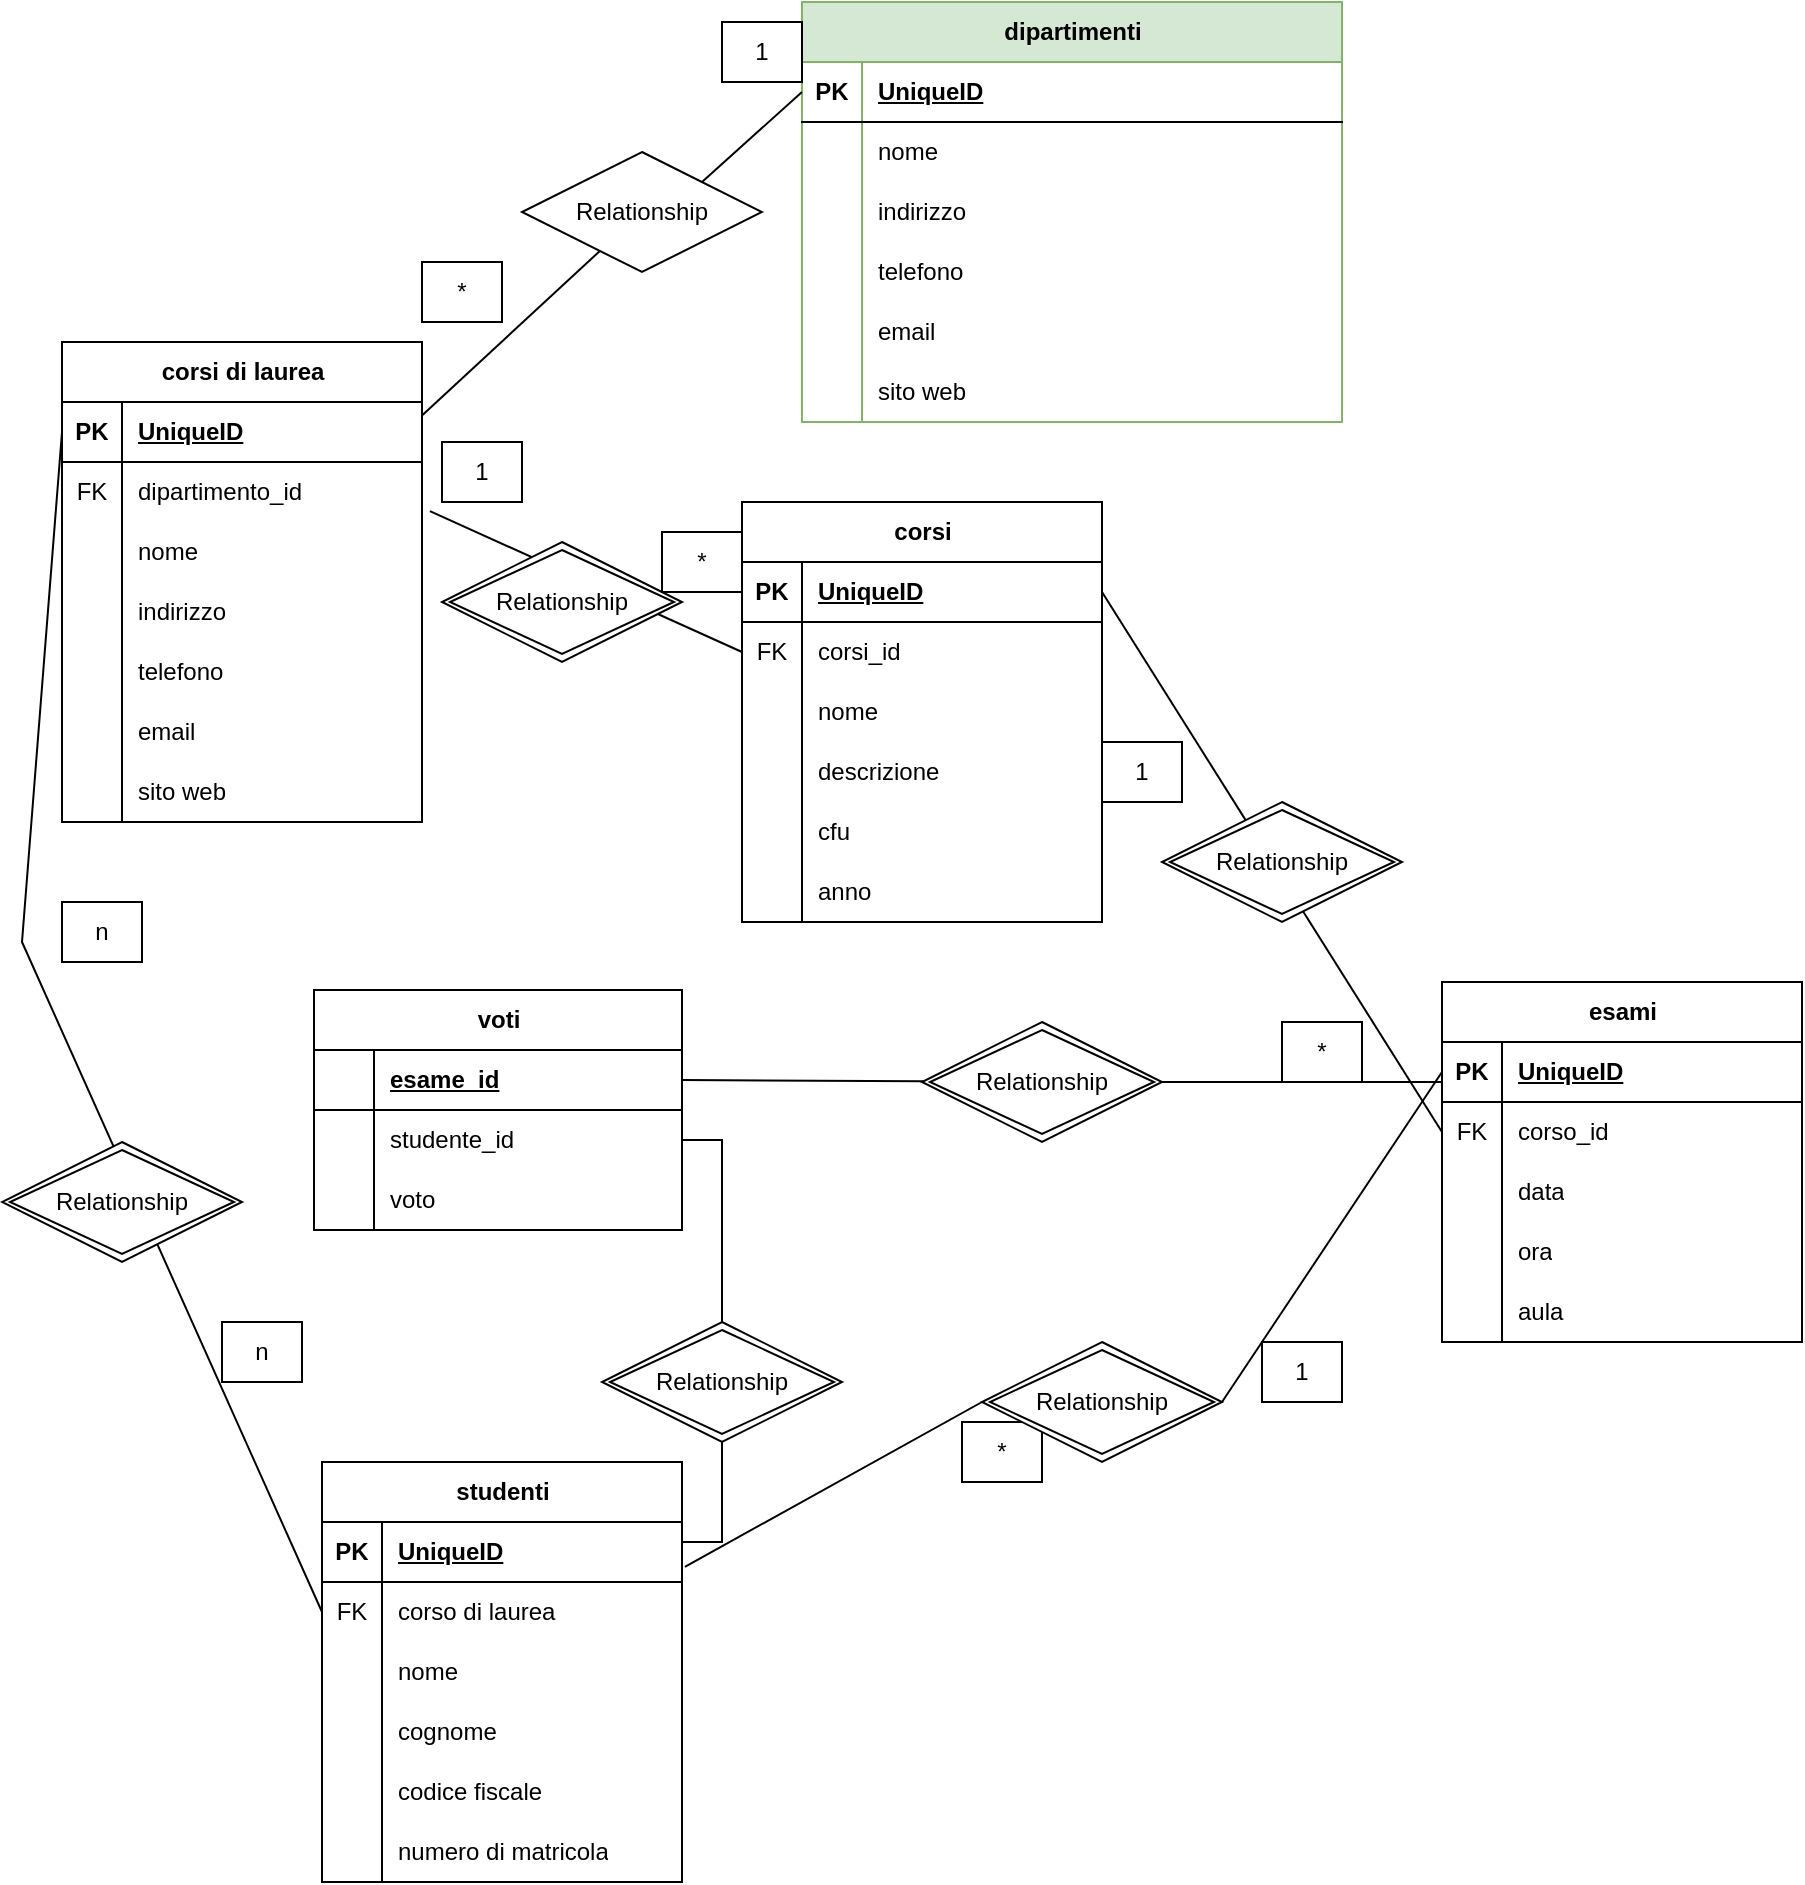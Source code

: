 <mxfile version="21.6.2" type="device">
  <diagram name="Pagina-1" id="EWpyO21KR9hiQlVzH8K8">
    <mxGraphModel dx="2074" dy="657" grid="1" gridSize="10" guides="1" tooltips="1" connect="1" arrows="1" fold="1" page="1" pageScale="1" pageWidth="827" pageHeight="1169" math="0" shadow="0">
      <root>
        <mxCell id="0" />
        <mxCell id="1" parent="0" />
        <mxCell id="LdQoDYuO2KeevGBjoh_C-7" value="dipartimenti" style="shape=table;startSize=30;container=1;collapsible=1;childLayout=tableLayout;fixedRows=1;rowLines=0;fontStyle=1;align=center;resizeLast=1;html=1;fillColor=#d5e8d4;strokeColor=#82b366;" vertex="1" parent="1">
          <mxGeometry x="270" y="30" width="270" height="210" as="geometry" />
        </mxCell>
        <mxCell id="LdQoDYuO2KeevGBjoh_C-8" value="" style="shape=tableRow;horizontal=0;startSize=0;swimlaneHead=0;swimlaneBody=0;fillColor=none;collapsible=0;dropTarget=0;points=[[0,0.5],[1,0.5]];portConstraint=eastwest;top=0;left=0;right=0;bottom=1;" vertex="1" parent="LdQoDYuO2KeevGBjoh_C-7">
          <mxGeometry y="30" width="270" height="30" as="geometry" />
        </mxCell>
        <mxCell id="LdQoDYuO2KeevGBjoh_C-9" value="PK" style="shape=partialRectangle;connectable=0;fillColor=none;top=0;left=0;bottom=0;right=0;fontStyle=1;overflow=hidden;whiteSpace=wrap;html=1;" vertex="1" parent="LdQoDYuO2KeevGBjoh_C-8">
          <mxGeometry width="30" height="30" as="geometry">
            <mxRectangle width="30" height="30" as="alternateBounds" />
          </mxGeometry>
        </mxCell>
        <mxCell id="LdQoDYuO2KeevGBjoh_C-10" value="UniqueID" style="shape=partialRectangle;connectable=0;fillColor=none;top=0;left=0;bottom=0;right=0;align=left;spacingLeft=6;fontStyle=5;overflow=hidden;whiteSpace=wrap;html=1;" vertex="1" parent="LdQoDYuO2KeevGBjoh_C-8">
          <mxGeometry x="30" width="240" height="30" as="geometry">
            <mxRectangle width="240" height="30" as="alternateBounds" />
          </mxGeometry>
        </mxCell>
        <mxCell id="LdQoDYuO2KeevGBjoh_C-11" value="" style="shape=tableRow;horizontal=0;startSize=0;swimlaneHead=0;swimlaneBody=0;fillColor=none;collapsible=0;dropTarget=0;points=[[0,0.5],[1,0.5]];portConstraint=eastwest;top=0;left=0;right=0;bottom=0;" vertex="1" parent="LdQoDYuO2KeevGBjoh_C-7">
          <mxGeometry y="60" width="270" height="30" as="geometry" />
        </mxCell>
        <mxCell id="LdQoDYuO2KeevGBjoh_C-12" value="" style="shape=partialRectangle;connectable=0;fillColor=none;top=0;left=0;bottom=0;right=0;editable=1;overflow=hidden;whiteSpace=wrap;html=1;" vertex="1" parent="LdQoDYuO2KeevGBjoh_C-11">
          <mxGeometry width="30" height="30" as="geometry">
            <mxRectangle width="30" height="30" as="alternateBounds" />
          </mxGeometry>
        </mxCell>
        <mxCell id="LdQoDYuO2KeevGBjoh_C-13" value="nome" style="shape=partialRectangle;connectable=0;fillColor=none;top=0;left=0;bottom=0;right=0;align=left;spacingLeft=6;overflow=hidden;whiteSpace=wrap;html=1;" vertex="1" parent="LdQoDYuO2KeevGBjoh_C-11">
          <mxGeometry x="30" width="240" height="30" as="geometry">
            <mxRectangle width="240" height="30" as="alternateBounds" />
          </mxGeometry>
        </mxCell>
        <mxCell id="LdQoDYuO2KeevGBjoh_C-14" value="" style="shape=tableRow;horizontal=0;startSize=0;swimlaneHead=0;swimlaneBody=0;fillColor=none;collapsible=0;dropTarget=0;points=[[0,0.5],[1,0.5]];portConstraint=eastwest;top=0;left=0;right=0;bottom=0;" vertex="1" parent="LdQoDYuO2KeevGBjoh_C-7">
          <mxGeometry y="90" width="270" height="30" as="geometry" />
        </mxCell>
        <mxCell id="LdQoDYuO2KeevGBjoh_C-15" value="" style="shape=partialRectangle;connectable=0;fillColor=none;top=0;left=0;bottom=0;right=0;editable=1;overflow=hidden;whiteSpace=wrap;html=1;" vertex="1" parent="LdQoDYuO2KeevGBjoh_C-14">
          <mxGeometry width="30" height="30" as="geometry">
            <mxRectangle width="30" height="30" as="alternateBounds" />
          </mxGeometry>
        </mxCell>
        <mxCell id="LdQoDYuO2KeevGBjoh_C-16" value="indirizzo" style="shape=partialRectangle;connectable=0;fillColor=none;top=0;left=0;bottom=0;right=0;align=left;spacingLeft=6;overflow=hidden;whiteSpace=wrap;html=1;" vertex="1" parent="LdQoDYuO2KeevGBjoh_C-14">
          <mxGeometry x="30" width="240" height="30" as="geometry">
            <mxRectangle width="240" height="30" as="alternateBounds" />
          </mxGeometry>
        </mxCell>
        <mxCell id="LdQoDYuO2KeevGBjoh_C-17" value="" style="shape=tableRow;horizontal=0;startSize=0;swimlaneHead=0;swimlaneBody=0;fillColor=none;collapsible=0;dropTarget=0;points=[[0,0.5],[1,0.5]];portConstraint=eastwest;top=0;left=0;right=0;bottom=0;" vertex="1" parent="LdQoDYuO2KeevGBjoh_C-7">
          <mxGeometry y="120" width="270" height="30" as="geometry" />
        </mxCell>
        <mxCell id="LdQoDYuO2KeevGBjoh_C-18" value="" style="shape=partialRectangle;connectable=0;fillColor=none;top=0;left=0;bottom=0;right=0;editable=1;overflow=hidden;whiteSpace=wrap;html=1;" vertex="1" parent="LdQoDYuO2KeevGBjoh_C-17">
          <mxGeometry width="30" height="30" as="geometry">
            <mxRectangle width="30" height="30" as="alternateBounds" />
          </mxGeometry>
        </mxCell>
        <mxCell id="LdQoDYuO2KeevGBjoh_C-19" value="telefono" style="shape=partialRectangle;connectable=0;fillColor=none;top=0;left=0;bottom=0;right=0;align=left;spacingLeft=6;overflow=hidden;whiteSpace=wrap;html=1;" vertex="1" parent="LdQoDYuO2KeevGBjoh_C-17">
          <mxGeometry x="30" width="240" height="30" as="geometry">
            <mxRectangle width="240" height="30" as="alternateBounds" />
          </mxGeometry>
        </mxCell>
        <mxCell id="LdQoDYuO2KeevGBjoh_C-20" value="" style="shape=tableRow;horizontal=0;startSize=0;swimlaneHead=0;swimlaneBody=0;fillColor=none;collapsible=0;dropTarget=0;points=[[0,0.5],[1,0.5]];portConstraint=eastwest;top=0;left=0;right=0;bottom=0;" vertex="1" parent="LdQoDYuO2KeevGBjoh_C-7">
          <mxGeometry y="150" width="270" height="30" as="geometry" />
        </mxCell>
        <mxCell id="LdQoDYuO2KeevGBjoh_C-21" value="" style="shape=partialRectangle;connectable=0;fillColor=none;top=0;left=0;bottom=0;right=0;editable=1;overflow=hidden;whiteSpace=wrap;html=1;" vertex="1" parent="LdQoDYuO2KeevGBjoh_C-20">
          <mxGeometry width="30" height="30" as="geometry">
            <mxRectangle width="30" height="30" as="alternateBounds" />
          </mxGeometry>
        </mxCell>
        <mxCell id="LdQoDYuO2KeevGBjoh_C-22" value="email" style="shape=partialRectangle;connectable=0;fillColor=none;top=0;left=0;bottom=0;right=0;align=left;spacingLeft=6;overflow=hidden;whiteSpace=wrap;html=1;" vertex="1" parent="LdQoDYuO2KeevGBjoh_C-20">
          <mxGeometry x="30" width="240" height="30" as="geometry">
            <mxRectangle width="240" height="30" as="alternateBounds" />
          </mxGeometry>
        </mxCell>
        <mxCell id="LdQoDYuO2KeevGBjoh_C-23" value="" style="shape=tableRow;horizontal=0;startSize=0;swimlaneHead=0;swimlaneBody=0;fillColor=none;collapsible=0;dropTarget=0;points=[[0,0.5],[1,0.5]];portConstraint=eastwest;top=0;left=0;right=0;bottom=0;" vertex="1" parent="LdQoDYuO2KeevGBjoh_C-7">
          <mxGeometry y="180" width="270" height="30" as="geometry" />
        </mxCell>
        <mxCell id="LdQoDYuO2KeevGBjoh_C-24" value="" style="shape=partialRectangle;connectable=0;fillColor=none;top=0;left=0;bottom=0;right=0;editable=1;overflow=hidden;whiteSpace=wrap;html=1;" vertex="1" parent="LdQoDYuO2KeevGBjoh_C-23">
          <mxGeometry width="30" height="30" as="geometry">
            <mxRectangle width="30" height="30" as="alternateBounds" />
          </mxGeometry>
        </mxCell>
        <mxCell id="LdQoDYuO2KeevGBjoh_C-25" value="sito web" style="shape=partialRectangle;connectable=0;fillColor=none;top=0;left=0;bottom=0;right=0;align=left;spacingLeft=6;overflow=hidden;whiteSpace=wrap;html=1;" vertex="1" parent="LdQoDYuO2KeevGBjoh_C-23">
          <mxGeometry x="30" width="240" height="30" as="geometry">
            <mxRectangle width="240" height="30" as="alternateBounds" />
          </mxGeometry>
        </mxCell>
        <mxCell id="LdQoDYuO2KeevGBjoh_C-26" value="" style="endArrow=none;html=1;rounded=0;" edge="1" parent="1" source="LdQoDYuO2KeevGBjoh_C-40" target="LdQoDYuO2KeevGBjoh_C-27">
          <mxGeometry width="50" height="50" relative="1" as="geometry">
            <mxPoint x="420" y="380" as="sourcePoint" />
            <mxPoint x="420" y="240" as="targetPoint" />
            <Array as="points" />
          </mxGeometry>
        </mxCell>
        <mxCell id="LdQoDYuO2KeevGBjoh_C-27" value="corsi di laurea" style="shape=table;startSize=30;container=1;collapsible=1;childLayout=tableLayout;fixedRows=1;rowLines=0;fontStyle=1;align=center;resizeLast=1;html=1;" vertex="1" parent="1">
          <mxGeometry x="-100" y="200" width="180" height="240" as="geometry" />
        </mxCell>
        <mxCell id="LdQoDYuO2KeevGBjoh_C-28" value="" style="shape=tableRow;horizontal=0;startSize=0;swimlaneHead=0;swimlaneBody=0;fillColor=none;collapsible=0;dropTarget=0;points=[[0,0.5],[1,0.5]];portConstraint=eastwest;top=0;left=0;right=0;bottom=1;" vertex="1" parent="LdQoDYuO2KeevGBjoh_C-27">
          <mxGeometry y="30" width="180" height="30" as="geometry" />
        </mxCell>
        <mxCell id="LdQoDYuO2KeevGBjoh_C-29" value="PK" style="shape=partialRectangle;connectable=0;fillColor=none;top=0;left=0;bottom=0;right=0;fontStyle=1;overflow=hidden;whiteSpace=wrap;html=1;" vertex="1" parent="LdQoDYuO2KeevGBjoh_C-28">
          <mxGeometry width="30" height="30" as="geometry">
            <mxRectangle width="30" height="30" as="alternateBounds" />
          </mxGeometry>
        </mxCell>
        <mxCell id="LdQoDYuO2KeevGBjoh_C-30" value="UniqueID" style="shape=partialRectangle;connectable=0;fillColor=none;top=0;left=0;bottom=0;right=0;align=left;spacingLeft=6;fontStyle=5;overflow=hidden;whiteSpace=wrap;html=1;" vertex="1" parent="LdQoDYuO2KeevGBjoh_C-28">
          <mxGeometry x="30" width="150" height="30" as="geometry">
            <mxRectangle width="150" height="30" as="alternateBounds" />
          </mxGeometry>
        </mxCell>
        <mxCell id="LdQoDYuO2KeevGBjoh_C-31" value="" style="shape=tableRow;horizontal=0;startSize=0;swimlaneHead=0;swimlaneBody=0;fillColor=none;collapsible=0;dropTarget=0;points=[[0,0.5],[1,0.5]];portConstraint=eastwest;top=0;left=0;right=0;bottom=0;" vertex="1" parent="LdQoDYuO2KeevGBjoh_C-27">
          <mxGeometry y="60" width="180" height="30" as="geometry" />
        </mxCell>
        <mxCell id="LdQoDYuO2KeevGBjoh_C-32" value="FK" style="shape=partialRectangle;connectable=0;fillColor=none;top=0;left=0;bottom=0;right=0;editable=1;overflow=hidden;whiteSpace=wrap;html=1;" vertex="1" parent="LdQoDYuO2KeevGBjoh_C-31">
          <mxGeometry width="30" height="30" as="geometry">
            <mxRectangle width="30" height="30" as="alternateBounds" />
          </mxGeometry>
        </mxCell>
        <mxCell id="LdQoDYuO2KeevGBjoh_C-33" value="dipartimento_id" style="shape=partialRectangle;connectable=0;fillColor=none;top=0;left=0;bottom=0;right=0;align=left;spacingLeft=6;overflow=hidden;whiteSpace=wrap;html=1;" vertex="1" parent="LdQoDYuO2KeevGBjoh_C-31">
          <mxGeometry x="30" width="150" height="30" as="geometry">
            <mxRectangle width="150" height="30" as="alternateBounds" />
          </mxGeometry>
        </mxCell>
        <mxCell id="LdQoDYuO2KeevGBjoh_C-34" value="" style="shape=tableRow;horizontal=0;startSize=0;swimlaneHead=0;swimlaneBody=0;fillColor=none;collapsible=0;dropTarget=0;points=[[0,0.5],[1,0.5]];portConstraint=eastwest;top=0;left=0;right=0;bottom=0;" vertex="1" parent="LdQoDYuO2KeevGBjoh_C-27">
          <mxGeometry y="90" width="180" height="30" as="geometry" />
        </mxCell>
        <mxCell id="LdQoDYuO2KeevGBjoh_C-35" value="" style="shape=partialRectangle;connectable=0;fillColor=none;top=0;left=0;bottom=0;right=0;editable=1;overflow=hidden;whiteSpace=wrap;html=1;" vertex="1" parent="LdQoDYuO2KeevGBjoh_C-34">
          <mxGeometry width="30" height="30" as="geometry">
            <mxRectangle width="30" height="30" as="alternateBounds" />
          </mxGeometry>
        </mxCell>
        <mxCell id="LdQoDYuO2KeevGBjoh_C-36" value="nome" style="shape=partialRectangle;connectable=0;fillColor=none;top=0;left=0;bottom=0;right=0;align=left;spacingLeft=6;overflow=hidden;whiteSpace=wrap;html=1;" vertex="1" parent="LdQoDYuO2KeevGBjoh_C-34">
          <mxGeometry x="30" width="150" height="30" as="geometry">
            <mxRectangle width="150" height="30" as="alternateBounds" />
          </mxGeometry>
        </mxCell>
        <mxCell id="LdQoDYuO2KeevGBjoh_C-37" value="" style="shape=tableRow;horizontal=0;startSize=0;swimlaneHead=0;swimlaneBody=0;fillColor=none;collapsible=0;dropTarget=0;points=[[0,0.5],[1,0.5]];portConstraint=eastwest;top=0;left=0;right=0;bottom=0;" vertex="1" parent="LdQoDYuO2KeevGBjoh_C-27">
          <mxGeometry y="120" width="180" height="30" as="geometry" />
        </mxCell>
        <mxCell id="LdQoDYuO2KeevGBjoh_C-38" value="" style="shape=partialRectangle;connectable=0;fillColor=none;top=0;left=0;bottom=0;right=0;editable=1;overflow=hidden;whiteSpace=wrap;html=1;" vertex="1" parent="LdQoDYuO2KeevGBjoh_C-37">
          <mxGeometry width="30" height="30" as="geometry">
            <mxRectangle width="30" height="30" as="alternateBounds" />
          </mxGeometry>
        </mxCell>
        <mxCell id="LdQoDYuO2KeevGBjoh_C-39" value="indirizzo" style="shape=partialRectangle;connectable=0;fillColor=none;top=0;left=0;bottom=0;right=0;align=left;spacingLeft=6;overflow=hidden;whiteSpace=wrap;html=1;" vertex="1" parent="LdQoDYuO2KeevGBjoh_C-37">
          <mxGeometry x="30" width="150" height="30" as="geometry">
            <mxRectangle width="150" height="30" as="alternateBounds" />
          </mxGeometry>
        </mxCell>
        <mxCell id="LdQoDYuO2KeevGBjoh_C-72" value="" style="shape=tableRow;horizontal=0;startSize=0;swimlaneHead=0;swimlaneBody=0;fillColor=none;collapsible=0;dropTarget=0;points=[[0,0.5],[1,0.5]];portConstraint=eastwest;top=0;left=0;right=0;bottom=0;" vertex="1" parent="LdQoDYuO2KeevGBjoh_C-27">
          <mxGeometry y="150" width="180" height="30" as="geometry" />
        </mxCell>
        <mxCell id="LdQoDYuO2KeevGBjoh_C-73" value="" style="shape=partialRectangle;connectable=0;fillColor=none;top=0;left=0;bottom=0;right=0;editable=1;overflow=hidden;whiteSpace=wrap;html=1;" vertex="1" parent="LdQoDYuO2KeevGBjoh_C-72">
          <mxGeometry width="30" height="30" as="geometry">
            <mxRectangle width="30" height="30" as="alternateBounds" />
          </mxGeometry>
        </mxCell>
        <mxCell id="LdQoDYuO2KeevGBjoh_C-74" value="telefono" style="shape=partialRectangle;connectable=0;fillColor=none;top=0;left=0;bottom=0;right=0;align=left;spacingLeft=6;overflow=hidden;whiteSpace=wrap;html=1;" vertex="1" parent="LdQoDYuO2KeevGBjoh_C-72">
          <mxGeometry x="30" width="150" height="30" as="geometry">
            <mxRectangle width="150" height="30" as="alternateBounds" />
          </mxGeometry>
        </mxCell>
        <mxCell id="LdQoDYuO2KeevGBjoh_C-42" value="" style="shape=tableRow;horizontal=0;startSize=0;swimlaneHead=0;swimlaneBody=0;fillColor=none;collapsible=0;dropTarget=0;points=[[0,0.5],[1,0.5]];portConstraint=eastwest;top=0;left=0;right=0;bottom=0;" vertex="1" parent="LdQoDYuO2KeevGBjoh_C-27">
          <mxGeometry y="180" width="180" height="30" as="geometry" />
        </mxCell>
        <mxCell id="LdQoDYuO2KeevGBjoh_C-43" value="" style="shape=partialRectangle;connectable=0;fillColor=none;top=0;left=0;bottom=0;right=0;editable=1;overflow=hidden;whiteSpace=wrap;html=1;" vertex="1" parent="LdQoDYuO2KeevGBjoh_C-42">
          <mxGeometry width="30" height="30" as="geometry">
            <mxRectangle width="30" height="30" as="alternateBounds" />
          </mxGeometry>
        </mxCell>
        <mxCell id="LdQoDYuO2KeevGBjoh_C-44" value="email" style="shape=partialRectangle;connectable=0;fillColor=none;top=0;left=0;bottom=0;right=0;align=left;spacingLeft=6;overflow=hidden;whiteSpace=wrap;html=1;" vertex="1" parent="LdQoDYuO2KeevGBjoh_C-42">
          <mxGeometry x="30" width="150" height="30" as="geometry">
            <mxRectangle width="150" height="30" as="alternateBounds" />
          </mxGeometry>
        </mxCell>
        <mxCell id="LdQoDYuO2KeevGBjoh_C-45" value="" style="shape=tableRow;horizontal=0;startSize=0;swimlaneHead=0;swimlaneBody=0;fillColor=none;collapsible=0;dropTarget=0;points=[[0,0.5],[1,0.5]];portConstraint=eastwest;top=0;left=0;right=0;bottom=0;" vertex="1" parent="LdQoDYuO2KeevGBjoh_C-27">
          <mxGeometry y="210" width="180" height="30" as="geometry" />
        </mxCell>
        <mxCell id="LdQoDYuO2KeevGBjoh_C-46" value="" style="shape=partialRectangle;connectable=0;fillColor=none;top=0;left=0;bottom=0;right=0;editable=1;overflow=hidden;whiteSpace=wrap;html=1;" vertex="1" parent="LdQoDYuO2KeevGBjoh_C-45">
          <mxGeometry width="30" height="30" as="geometry">
            <mxRectangle width="30" height="30" as="alternateBounds" />
          </mxGeometry>
        </mxCell>
        <mxCell id="LdQoDYuO2KeevGBjoh_C-47" value="sito web" style="shape=partialRectangle;connectable=0;fillColor=none;top=0;left=0;bottom=0;right=0;align=left;spacingLeft=6;overflow=hidden;whiteSpace=wrap;html=1;" vertex="1" parent="LdQoDYuO2KeevGBjoh_C-45">
          <mxGeometry x="30" width="150" height="30" as="geometry">
            <mxRectangle width="150" height="30" as="alternateBounds" />
          </mxGeometry>
        </mxCell>
        <mxCell id="LdQoDYuO2KeevGBjoh_C-40" value="Relationship" style="shape=rhombus;perimeter=rhombusPerimeter;whiteSpace=wrap;html=1;align=center;" vertex="1" parent="1">
          <mxGeometry x="130" y="105" width="120" height="60" as="geometry" />
        </mxCell>
        <mxCell id="LdQoDYuO2KeevGBjoh_C-48" value="corsi" style="shape=table;startSize=30;container=1;collapsible=1;childLayout=tableLayout;fixedRows=1;rowLines=0;fontStyle=1;align=center;resizeLast=1;html=1;" vertex="1" parent="1">
          <mxGeometry x="240" y="280" width="180" height="210" as="geometry" />
        </mxCell>
        <mxCell id="LdQoDYuO2KeevGBjoh_C-49" value="" style="shape=tableRow;horizontal=0;startSize=0;swimlaneHead=0;swimlaneBody=0;fillColor=none;collapsible=0;dropTarget=0;points=[[0,0.5],[1,0.5]];portConstraint=eastwest;top=0;left=0;right=0;bottom=1;" vertex="1" parent="LdQoDYuO2KeevGBjoh_C-48">
          <mxGeometry y="30" width="180" height="30" as="geometry" />
        </mxCell>
        <mxCell id="LdQoDYuO2KeevGBjoh_C-50" value="PK" style="shape=partialRectangle;connectable=0;fillColor=none;top=0;left=0;bottom=0;right=0;fontStyle=1;overflow=hidden;whiteSpace=wrap;html=1;" vertex="1" parent="LdQoDYuO2KeevGBjoh_C-49">
          <mxGeometry width="30" height="30" as="geometry">
            <mxRectangle width="30" height="30" as="alternateBounds" />
          </mxGeometry>
        </mxCell>
        <mxCell id="LdQoDYuO2KeevGBjoh_C-51" value="UniqueID" style="shape=partialRectangle;connectable=0;fillColor=none;top=0;left=0;bottom=0;right=0;align=left;spacingLeft=6;fontStyle=5;overflow=hidden;whiteSpace=wrap;html=1;" vertex="1" parent="LdQoDYuO2KeevGBjoh_C-49">
          <mxGeometry x="30" width="150" height="30" as="geometry">
            <mxRectangle width="150" height="30" as="alternateBounds" />
          </mxGeometry>
        </mxCell>
        <mxCell id="LdQoDYuO2KeevGBjoh_C-52" value="" style="shape=tableRow;horizontal=0;startSize=0;swimlaneHead=0;swimlaneBody=0;fillColor=none;collapsible=0;dropTarget=0;points=[[0,0.5],[1,0.5]];portConstraint=eastwest;top=0;left=0;right=0;bottom=0;" vertex="1" parent="LdQoDYuO2KeevGBjoh_C-48">
          <mxGeometry y="60" width="180" height="30" as="geometry" />
        </mxCell>
        <mxCell id="LdQoDYuO2KeevGBjoh_C-53" value="FK" style="shape=partialRectangle;connectable=0;fillColor=none;top=0;left=0;bottom=0;right=0;editable=1;overflow=hidden;whiteSpace=wrap;html=1;" vertex="1" parent="LdQoDYuO2KeevGBjoh_C-52">
          <mxGeometry width="30" height="30" as="geometry">
            <mxRectangle width="30" height="30" as="alternateBounds" />
          </mxGeometry>
        </mxCell>
        <mxCell id="LdQoDYuO2KeevGBjoh_C-54" value="corsi_id" style="shape=partialRectangle;connectable=0;fillColor=none;top=0;left=0;bottom=0;right=0;align=left;spacingLeft=6;overflow=hidden;whiteSpace=wrap;html=1;" vertex="1" parent="LdQoDYuO2KeevGBjoh_C-52">
          <mxGeometry x="30" width="150" height="30" as="geometry">
            <mxRectangle width="150" height="30" as="alternateBounds" />
          </mxGeometry>
        </mxCell>
        <mxCell id="LdQoDYuO2KeevGBjoh_C-55" value="" style="shape=tableRow;horizontal=0;startSize=0;swimlaneHead=0;swimlaneBody=0;fillColor=none;collapsible=0;dropTarget=0;points=[[0,0.5],[1,0.5]];portConstraint=eastwest;top=0;left=0;right=0;bottom=0;" vertex="1" parent="LdQoDYuO2KeevGBjoh_C-48">
          <mxGeometry y="90" width="180" height="30" as="geometry" />
        </mxCell>
        <mxCell id="LdQoDYuO2KeevGBjoh_C-56" value="" style="shape=partialRectangle;connectable=0;fillColor=none;top=0;left=0;bottom=0;right=0;editable=1;overflow=hidden;whiteSpace=wrap;html=1;" vertex="1" parent="LdQoDYuO2KeevGBjoh_C-55">
          <mxGeometry width="30" height="30" as="geometry">
            <mxRectangle width="30" height="30" as="alternateBounds" />
          </mxGeometry>
        </mxCell>
        <mxCell id="LdQoDYuO2KeevGBjoh_C-57" value="nome" style="shape=partialRectangle;connectable=0;fillColor=none;top=0;left=0;bottom=0;right=0;align=left;spacingLeft=6;overflow=hidden;whiteSpace=wrap;html=1;" vertex="1" parent="LdQoDYuO2KeevGBjoh_C-55">
          <mxGeometry x="30" width="150" height="30" as="geometry">
            <mxRectangle width="150" height="30" as="alternateBounds" />
          </mxGeometry>
        </mxCell>
        <mxCell id="LdQoDYuO2KeevGBjoh_C-58" value="" style="shape=tableRow;horizontal=0;startSize=0;swimlaneHead=0;swimlaneBody=0;fillColor=none;collapsible=0;dropTarget=0;points=[[0,0.5],[1,0.5]];portConstraint=eastwest;top=0;left=0;right=0;bottom=0;" vertex="1" parent="LdQoDYuO2KeevGBjoh_C-48">
          <mxGeometry y="120" width="180" height="30" as="geometry" />
        </mxCell>
        <mxCell id="LdQoDYuO2KeevGBjoh_C-59" value="" style="shape=partialRectangle;connectable=0;fillColor=none;top=0;left=0;bottom=0;right=0;editable=1;overflow=hidden;whiteSpace=wrap;html=1;" vertex="1" parent="LdQoDYuO2KeevGBjoh_C-58">
          <mxGeometry width="30" height="30" as="geometry">
            <mxRectangle width="30" height="30" as="alternateBounds" />
          </mxGeometry>
        </mxCell>
        <mxCell id="LdQoDYuO2KeevGBjoh_C-60" value="descrizione" style="shape=partialRectangle;connectable=0;fillColor=none;top=0;left=0;bottom=0;right=0;align=left;spacingLeft=6;overflow=hidden;whiteSpace=wrap;html=1;" vertex="1" parent="LdQoDYuO2KeevGBjoh_C-58">
          <mxGeometry x="30" width="150" height="30" as="geometry">
            <mxRectangle width="150" height="30" as="alternateBounds" />
          </mxGeometry>
        </mxCell>
        <mxCell id="LdQoDYuO2KeevGBjoh_C-76" value="" style="shape=tableRow;horizontal=0;startSize=0;swimlaneHead=0;swimlaneBody=0;fillColor=none;collapsible=0;dropTarget=0;points=[[0,0.5],[1,0.5]];portConstraint=eastwest;top=0;left=0;right=0;bottom=0;" vertex="1" parent="LdQoDYuO2KeevGBjoh_C-48">
          <mxGeometry y="150" width="180" height="30" as="geometry" />
        </mxCell>
        <mxCell id="LdQoDYuO2KeevGBjoh_C-77" value="" style="shape=partialRectangle;connectable=0;fillColor=none;top=0;left=0;bottom=0;right=0;editable=1;overflow=hidden;whiteSpace=wrap;html=1;" vertex="1" parent="LdQoDYuO2KeevGBjoh_C-76">
          <mxGeometry width="30" height="30" as="geometry">
            <mxRectangle width="30" height="30" as="alternateBounds" />
          </mxGeometry>
        </mxCell>
        <mxCell id="LdQoDYuO2KeevGBjoh_C-78" value="cfu" style="shape=partialRectangle;connectable=0;fillColor=none;top=0;left=0;bottom=0;right=0;align=left;spacingLeft=6;overflow=hidden;whiteSpace=wrap;html=1;" vertex="1" parent="LdQoDYuO2KeevGBjoh_C-76">
          <mxGeometry x="30" width="150" height="30" as="geometry">
            <mxRectangle width="150" height="30" as="alternateBounds" />
          </mxGeometry>
        </mxCell>
        <mxCell id="LdQoDYuO2KeevGBjoh_C-79" value="" style="shape=tableRow;horizontal=0;startSize=0;swimlaneHead=0;swimlaneBody=0;fillColor=none;collapsible=0;dropTarget=0;points=[[0,0.5],[1,0.5]];portConstraint=eastwest;top=0;left=0;right=0;bottom=0;" vertex="1" parent="LdQoDYuO2KeevGBjoh_C-48">
          <mxGeometry y="180" width="180" height="30" as="geometry" />
        </mxCell>
        <mxCell id="LdQoDYuO2KeevGBjoh_C-80" value="" style="shape=partialRectangle;connectable=0;fillColor=none;top=0;left=0;bottom=0;right=0;editable=1;overflow=hidden;whiteSpace=wrap;html=1;" vertex="1" parent="LdQoDYuO2KeevGBjoh_C-79">
          <mxGeometry width="30" height="30" as="geometry">
            <mxRectangle width="30" height="30" as="alternateBounds" />
          </mxGeometry>
        </mxCell>
        <mxCell id="LdQoDYuO2KeevGBjoh_C-81" value="anno" style="shape=partialRectangle;connectable=0;fillColor=none;top=0;left=0;bottom=0;right=0;align=left;spacingLeft=6;overflow=hidden;whiteSpace=wrap;html=1;" vertex="1" parent="LdQoDYuO2KeevGBjoh_C-79">
          <mxGeometry x="30" width="150" height="30" as="geometry">
            <mxRectangle width="150" height="30" as="alternateBounds" />
          </mxGeometry>
        </mxCell>
        <mxCell id="LdQoDYuO2KeevGBjoh_C-62" value="" style="endArrow=none;html=1;rounded=0;entryX=0;entryY=0.5;entryDx=0;entryDy=0;exitX=1;exitY=0;exitDx=0;exitDy=0;" edge="1" parent="1" source="LdQoDYuO2KeevGBjoh_C-40" target="LdQoDYuO2KeevGBjoh_C-8">
          <mxGeometry width="50" height="50" relative="1" as="geometry">
            <mxPoint x="180" y="160" as="sourcePoint" />
            <mxPoint x="260" y="220" as="targetPoint" />
          </mxGeometry>
        </mxCell>
        <mxCell id="LdQoDYuO2KeevGBjoh_C-63" value="" style="endArrow=none;html=1;rounded=0;exitX=1.022;exitY=0.819;exitDx=0;exitDy=0;exitPerimeter=0;entryX=0;entryY=0.5;entryDx=0;entryDy=0;" edge="1" parent="1" source="LdQoDYuO2KeevGBjoh_C-31" target="LdQoDYuO2KeevGBjoh_C-52">
          <mxGeometry width="50" height="50" relative="1" as="geometry">
            <mxPoint x="150" y="500" as="sourcePoint" />
            <mxPoint x="200" y="450" as="targetPoint" />
          </mxGeometry>
        </mxCell>
        <mxCell id="LdQoDYuO2KeevGBjoh_C-64" value="*" style="rounded=0;whiteSpace=wrap;html=1;" vertex="1" parent="1">
          <mxGeometry x="80" y="160" width="40" height="30" as="geometry" />
        </mxCell>
        <mxCell id="LdQoDYuO2KeevGBjoh_C-65" value="1" style="rounded=0;whiteSpace=wrap;html=1;" vertex="1" parent="1">
          <mxGeometry x="230" y="40" width="40" height="30" as="geometry" />
        </mxCell>
        <mxCell id="LdQoDYuO2KeevGBjoh_C-66" value="Relationship" style="shape=rhombus;double=1;perimeter=rhombusPerimeter;whiteSpace=wrap;html=1;align=center;" vertex="1" parent="1">
          <mxGeometry x="90" y="300" width="120" height="60" as="geometry" />
        </mxCell>
        <mxCell id="LdQoDYuO2KeevGBjoh_C-67" value="1" style="rounded=0;whiteSpace=wrap;html=1;" vertex="1" parent="1">
          <mxGeometry x="90" y="250" width="40" height="30" as="geometry" />
        </mxCell>
        <mxCell id="LdQoDYuO2KeevGBjoh_C-68" value="*" style="rounded=0;whiteSpace=wrap;html=1;" vertex="1" parent="1">
          <mxGeometry x="200" y="295" width="40" height="30" as="geometry" />
        </mxCell>
        <mxCell id="LdQoDYuO2KeevGBjoh_C-109" value="esami" style="shape=table;startSize=30;container=1;collapsible=1;childLayout=tableLayout;fixedRows=1;rowLines=0;fontStyle=1;align=center;resizeLast=1;html=1;" vertex="1" parent="1">
          <mxGeometry x="590" y="520" width="180" height="180" as="geometry" />
        </mxCell>
        <mxCell id="LdQoDYuO2KeevGBjoh_C-110" value="" style="shape=tableRow;horizontal=0;startSize=0;swimlaneHead=0;swimlaneBody=0;fillColor=none;collapsible=0;dropTarget=0;points=[[0,0.5],[1,0.5]];portConstraint=eastwest;top=0;left=0;right=0;bottom=1;" vertex="1" parent="LdQoDYuO2KeevGBjoh_C-109">
          <mxGeometry y="30" width="180" height="30" as="geometry" />
        </mxCell>
        <mxCell id="LdQoDYuO2KeevGBjoh_C-111" value="PK" style="shape=partialRectangle;connectable=0;fillColor=none;top=0;left=0;bottom=0;right=0;fontStyle=1;overflow=hidden;whiteSpace=wrap;html=1;" vertex="1" parent="LdQoDYuO2KeevGBjoh_C-110">
          <mxGeometry width="30" height="30" as="geometry">
            <mxRectangle width="30" height="30" as="alternateBounds" />
          </mxGeometry>
        </mxCell>
        <mxCell id="LdQoDYuO2KeevGBjoh_C-112" value="UniqueID" style="shape=partialRectangle;connectable=0;fillColor=none;top=0;left=0;bottom=0;right=0;align=left;spacingLeft=6;fontStyle=5;overflow=hidden;whiteSpace=wrap;html=1;" vertex="1" parent="LdQoDYuO2KeevGBjoh_C-110">
          <mxGeometry x="30" width="150" height="30" as="geometry">
            <mxRectangle width="150" height="30" as="alternateBounds" />
          </mxGeometry>
        </mxCell>
        <mxCell id="LdQoDYuO2KeevGBjoh_C-113" value="" style="shape=tableRow;horizontal=0;startSize=0;swimlaneHead=0;swimlaneBody=0;fillColor=none;collapsible=0;dropTarget=0;points=[[0,0.5],[1,0.5]];portConstraint=eastwest;top=0;left=0;right=0;bottom=0;" vertex="1" parent="LdQoDYuO2KeevGBjoh_C-109">
          <mxGeometry y="60" width="180" height="30" as="geometry" />
        </mxCell>
        <mxCell id="LdQoDYuO2KeevGBjoh_C-114" value="FK" style="shape=partialRectangle;connectable=0;fillColor=none;top=0;left=0;bottom=0;right=0;editable=1;overflow=hidden;whiteSpace=wrap;html=1;" vertex="1" parent="LdQoDYuO2KeevGBjoh_C-113">
          <mxGeometry width="30" height="30" as="geometry">
            <mxRectangle width="30" height="30" as="alternateBounds" />
          </mxGeometry>
        </mxCell>
        <mxCell id="LdQoDYuO2KeevGBjoh_C-115" value="corso_id" style="shape=partialRectangle;connectable=0;fillColor=none;top=0;left=0;bottom=0;right=0;align=left;spacingLeft=6;overflow=hidden;whiteSpace=wrap;html=1;" vertex="1" parent="LdQoDYuO2KeevGBjoh_C-113">
          <mxGeometry x="30" width="150" height="30" as="geometry">
            <mxRectangle width="150" height="30" as="alternateBounds" />
          </mxGeometry>
        </mxCell>
        <mxCell id="LdQoDYuO2KeevGBjoh_C-116" value="" style="shape=tableRow;horizontal=0;startSize=0;swimlaneHead=0;swimlaneBody=0;fillColor=none;collapsible=0;dropTarget=0;points=[[0,0.5],[1,0.5]];portConstraint=eastwest;top=0;left=0;right=0;bottom=0;" vertex="1" parent="LdQoDYuO2KeevGBjoh_C-109">
          <mxGeometry y="90" width="180" height="30" as="geometry" />
        </mxCell>
        <mxCell id="LdQoDYuO2KeevGBjoh_C-117" value="" style="shape=partialRectangle;connectable=0;fillColor=none;top=0;left=0;bottom=0;right=0;editable=1;overflow=hidden;whiteSpace=wrap;html=1;" vertex="1" parent="LdQoDYuO2KeevGBjoh_C-116">
          <mxGeometry width="30" height="30" as="geometry">
            <mxRectangle width="30" height="30" as="alternateBounds" />
          </mxGeometry>
        </mxCell>
        <mxCell id="LdQoDYuO2KeevGBjoh_C-118" value="data" style="shape=partialRectangle;connectable=0;fillColor=none;top=0;left=0;bottom=0;right=0;align=left;spacingLeft=6;overflow=hidden;whiteSpace=wrap;html=1;" vertex="1" parent="LdQoDYuO2KeevGBjoh_C-116">
          <mxGeometry x="30" width="150" height="30" as="geometry">
            <mxRectangle width="150" height="30" as="alternateBounds" />
          </mxGeometry>
        </mxCell>
        <mxCell id="LdQoDYuO2KeevGBjoh_C-119" value="" style="shape=tableRow;horizontal=0;startSize=0;swimlaneHead=0;swimlaneBody=0;fillColor=none;collapsible=0;dropTarget=0;points=[[0,0.5],[1,0.5]];portConstraint=eastwest;top=0;left=0;right=0;bottom=0;" vertex="1" parent="LdQoDYuO2KeevGBjoh_C-109">
          <mxGeometry y="120" width="180" height="30" as="geometry" />
        </mxCell>
        <mxCell id="LdQoDYuO2KeevGBjoh_C-120" value="" style="shape=partialRectangle;connectable=0;fillColor=none;top=0;left=0;bottom=0;right=0;editable=1;overflow=hidden;whiteSpace=wrap;html=1;" vertex="1" parent="LdQoDYuO2KeevGBjoh_C-119">
          <mxGeometry width="30" height="30" as="geometry">
            <mxRectangle width="30" height="30" as="alternateBounds" />
          </mxGeometry>
        </mxCell>
        <mxCell id="LdQoDYuO2KeevGBjoh_C-121" value="ora" style="shape=partialRectangle;connectable=0;fillColor=none;top=0;left=0;bottom=0;right=0;align=left;spacingLeft=6;overflow=hidden;whiteSpace=wrap;html=1;" vertex="1" parent="LdQoDYuO2KeevGBjoh_C-119">
          <mxGeometry x="30" width="150" height="30" as="geometry">
            <mxRectangle width="150" height="30" as="alternateBounds" />
          </mxGeometry>
        </mxCell>
        <mxCell id="LdQoDYuO2KeevGBjoh_C-124" value="" style="shape=tableRow;horizontal=0;startSize=0;swimlaneHead=0;swimlaneBody=0;fillColor=none;collapsible=0;dropTarget=0;points=[[0,0.5],[1,0.5]];portConstraint=eastwest;top=0;left=0;right=0;bottom=0;" vertex="1" parent="LdQoDYuO2KeevGBjoh_C-109">
          <mxGeometry y="150" width="180" height="30" as="geometry" />
        </mxCell>
        <mxCell id="LdQoDYuO2KeevGBjoh_C-125" value="" style="shape=partialRectangle;connectable=0;fillColor=none;top=0;left=0;bottom=0;right=0;editable=1;overflow=hidden;whiteSpace=wrap;html=1;" vertex="1" parent="LdQoDYuO2KeevGBjoh_C-124">
          <mxGeometry width="30" height="30" as="geometry">
            <mxRectangle width="30" height="30" as="alternateBounds" />
          </mxGeometry>
        </mxCell>
        <mxCell id="LdQoDYuO2KeevGBjoh_C-126" value="aula" style="shape=partialRectangle;connectable=0;fillColor=none;top=0;left=0;bottom=0;right=0;align=left;spacingLeft=6;overflow=hidden;whiteSpace=wrap;html=1;" vertex="1" parent="LdQoDYuO2KeevGBjoh_C-124">
          <mxGeometry x="30" width="150" height="30" as="geometry">
            <mxRectangle width="150" height="30" as="alternateBounds" />
          </mxGeometry>
        </mxCell>
        <mxCell id="LdQoDYuO2KeevGBjoh_C-122" value="" style="endArrow=none;html=1;rounded=0;entryX=0;entryY=0.5;entryDx=0;entryDy=0;exitX=1;exitY=0.5;exitDx=0;exitDy=0;" edge="1" parent="1" source="LdQoDYuO2KeevGBjoh_C-49" target="LdQoDYuO2KeevGBjoh_C-113">
          <mxGeometry width="50" height="50" relative="1" as="geometry">
            <mxPoint x="430" y="600" as="sourcePoint" />
            <mxPoint x="480" y="550" as="targetPoint" />
          </mxGeometry>
        </mxCell>
        <mxCell id="LdQoDYuO2KeevGBjoh_C-123" value="Relationship" style="shape=rhombus;double=1;perimeter=rhombusPerimeter;whiteSpace=wrap;html=1;align=center;" vertex="1" parent="1">
          <mxGeometry x="450" y="430" width="120" height="60" as="geometry" />
        </mxCell>
        <mxCell id="LdQoDYuO2KeevGBjoh_C-127" value="*" style="rounded=0;whiteSpace=wrap;html=1;" vertex="1" parent="1">
          <mxGeometry x="510" y="540" width="40" height="30" as="geometry" />
        </mxCell>
        <mxCell id="LdQoDYuO2KeevGBjoh_C-128" value="1" style="rounded=0;whiteSpace=wrap;html=1;" vertex="1" parent="1">
          <mxGeometry x="420" y="400" width="40" height="30" as="geometry" />
        </mxCell>
        <mxCell id="LdQoDYuO2KeevGBjoh_C-129" value="studenti" style="shape=table;startSize=30;container=1;collapsible=1;childLayout=tableLayout;fixedRows=1;rowLines=0;fontStyle=1;align=center;resizeLast=1;html=1;" vertex="1" parent="1">
          <mxGeometry x="30" y="760" width="180" height="210" as="geometry" />
        </mxCell>
        <mxCell id="LdQoDYuO2KeevGBjoh_C-130" value="" style="shape=tableRow;horizontal=0;startSize=0;swimlaneHead=0;swimlaneBody=0;fillColor=none;collapsible=0;dropTarget=0;points=[[0,0.5],[1,0.5]];portConstraint=eastwest;top=0;left=0;right=0;bottom=1;" vertex="1" parent="LdQoDYuO2KeevGBjoh_C-129">
          <mxGeometry y="30" width="180" height="30" as="geometry" />
        </mxCell>
        <mxCell id="LdQoDYuO2KeevGBjoh_C-131" value="PK" style="shape=partialRectangle;connectable=0;fillColor=none;top=0;left=0;bottom=0;right=0;fontStyle=1;overflow=hidden;whiteSpace=wrap;html=1;" vertex="1" parent="LdQoDYuO2KeevGBjoh_C-130">
          <mxGeometry width="30" height="30" as="geometry">
            <mxRectangle width="30" height="30" as="alternateBounds" />
          </mxGeometry>
        </mxCell>
        <mxCell id="LdQoDYuO2KeevGBjoh_C-132" value="UniqueID" style="shape=partialRectangle;connectable=0;fillColor=none;top=0;left=0;bottom=0;right=0;align=left;spacingLeft=6;fontStyle=5;overflow=hidden;whiteSpace=wrap;html=1;" vertex="1" parent="LdQoDYuO2KeevGBjoh_C-130">
          <mxGeometry x="30" width="150" height="30" as="geometry">
            <mxRectangle width="150" height="30" as="alternateBounds" />
          </mxGeometry>
        </mxCell>
        <mxCell id="LdQoDYuO2KeevGBjoh_C-133" value="" style="shape=tableRow;horizontal=0;startSize=0;swimlaneHead=0;swimlaneBody=0;fillColor=none;collapsible=0;dropTarget=0;points=[[0,0.5],[1,0.5]];portConstraint=eastwest;top=0;left=0;right=0;bottom=0;" vertex="1" parent="LdQoDYuO2KeevGBjoh_C-129">
          <mxGeometry y="60" width="180" height="30" as="geometry" />
        </mxCell>
        <mxCell id="LdQoDYuO2KeevGBjoh_C-134" value="FK" style="shape=partialRectangle;connectable=0;fillColor=none;top=0;left=0;bottom=0;right=0;editable=1;overflow=hidden;whiteSpace=wrap;html=1;" vertex="1" parent="LdQoDYuO2KeevGBjoh_C-133">
          <mxGeometry width="30" height="30" as="geometry">
            <mxRectangle width="30" height="30" as="alternateBounds" />
          </mxGeometry>
        </mxCell>
        <mxCell id="LdQoDYuO2KeevGBjoh_C-135" value="corso di laurea" style="shape=partialRectangle;connectable=0;fillColor=none;top=0;left=0;bottom=0;right=0;align=left;spacingLeft=6;overflow=hidden;whiteSpace=wrap;html=1;" vertex="1" parent="LdQoDYuO2KeevGBjoh_C-133">
          <mxGeometry x="30" width="150" height="30" as="geometry">
            <mxRectangle width="150" height="30" as="alternateBounds" />
          </mxGeometry>
        </mxCell>
        <mxCell id="LdQoDYuO2KeevGBjoh_C-136" value="" style="shape=tableRow;horizontal=0;startSize=0;swimlaneHead=0;swimlaneBody=0;fillColor=none;collapsible=0;dropTarget=0;points=[[0,0.5],[1,0.5]];portConstraint=eastwest;top=0;left=0;right=0;bottom=0;" vertex="1" parent="LdQoDYuO2KeevGBjoh_C-129">
          <mxGeometry y="90" width="180" height="30" as="geometry" />
        </mxCell>
        <mxCell id="LdQoDYuO2KeevGBjoh_C-137" value="" style="shape=partialRectangle;connectable=0;fillColor=none;top=0;left=0;bottom=0;right=0;editable=1;overflow=hidden;whiteSpace=wrap;html=1;" vertex="1" parent="LdQoDYuO2KeevGBjoh_C-136">
          <mxGeometry width="30" height="30" as="geometry">
            <mxRectangle width="30" height="30" as="alternateBounds" />
          </mxGeometry>
        </mxCell>
        <mxCell id="LdQoDYuO2KeevGBjoh_C-138" value="nome" style="shape=partialRectangle;connectable=0;fillColor=none;top=0;left=0;bottom=0;right=0;align=left;spacingLeft=6;overflow=hidden;whiteSpace=wrap;html=1;" vertex="1" parent="LdQoDYuO2KeevGBjoh_C-136">
          <mxGeometry x="30" width="150" height="30" as="geometry">
            <mxRectangle width="150" height="30" as="alternateBounds" />
          </mxGeometry>
        </mxCell>
        <mxCell id="LdQoDYuO2KeevGBjoh_C-139" value="" style="shape=tableRow;horizontal=0;startSize=0;swimlaneHead=0;swimlaneBody=0;fillColor=none;collapsible=0;dropTarget=0;points=[[0,0.5],[1,0.5]];portConstraint=eastwest;top=0;left=0;right=0;bottom=0;" vertex="1" parent="LdQoDYuO2KeevGBjoh_C-129">
          <mxGeometry y="120" width="180" height="30" as="geometry" />
        </mxCell>
        <mxCell id="LdQoDYuO2KeevGBjoh_C-140" value="" style="shape=partialRectangle;connectable=0;fillColor=none;top=0;left=0;bottom=0;right=0;editable=1;overflow=hidden;whiteSpace=wrap;html=1;" vertex="1" parent="LdQoDYuO2KeevGBjoh_C-139">
          <mxGeometry width="30" height="30" as="geometry">
            <mxRectangle width="30" height="30" as="alternateBounds" />
          </mxGeometry>
        </mxCell>
        <mxCell id="LdQoDYuO2KeevGBjoh_C-141" value="cognome" style="shape=partialRectangle;connectable=0;fillColor=none;top=0;left=0;bottom=0;right=0;align=left;spacingLeft=6;overflow=hidden;whiteSpace=wrap;html=1;" vertex="1" parent="LdQoDYuO2KeevGBjoh_C-139">
          <mxGeometry x="30" width="150" height="30" as="geometry">
            <mxRectangle width="150" height="30" as="alternateBounds" />
          </mxGeometry>
        </mxCell>
        <mxCell id="LdQoDYuO2KeevGBjoh_C-147" value="" style="shape=tableRow;horizontal=0;startSize=0;swimlaneHead=0;swimlaneBody=0;fillColor=none;collapsible=0;dropTarget=0;points=[[0,0.5],[1,0.5]];portConstraint=eastwest;top=0;left=0;right=0;bottom=0;" vertex="1" parent="LdQoDYuO2KeevGBjoh_C-129">
          <mxGeometry y="150" width="180" height="30" as="geometry" />
        </mxCell>
        <mxCell id="LdQoDYuO2KeevGBjoh_C-148" value="" style="shape=partialRectangle;connectable=0;fillColor=none;top=0;left=0;bottom=0;right=0;editable=1;overflow=hidden;whiteSpace=wrap;html=1;" vertex="1" parent="LdQoDYuO2KeevGBjoh_C-147">
          <mxGeometry width="30" height="30" as="geometry">
            <mxRectangle width="30" height="30" as="alternateBounds" />
          </mxGeometry>
        </mxCell>
        <mxCell id="LdQoDYuO2KeevGBjoh_C-149" value="codice fiscale" style="shape=partialRectangle;connectable=0;fillColor=none;top=0;left=0;bottom=0;right=0;align=left;spacingLeft=6;overflow=hidden;whiteSpace=wrap;html=1;" vertex="1" parent="LdQoDYuO2KeevGBjoh_C-147">
          <mxGeometry x="30" width="150" height="30" as="geometry">
            <mxRectangle width="150" height="30" as="alternateBounds" />
          </mxGeometry>
        </mxCell>
        <mxCell id="LdQoDYuO2KeevGBjoh_C-150" value="" style="shape=tableRow;horizontal=0;startSize=0;swimlaneHead=0;swimlaneBody=0;fillColor=none;collapsible=0;dropTarget=0;points=[[0,0.5],[1,0.5]];portConstraint=eastwest;top=0;left=0;right=0;bottom=0;" vertex="1" parent="LdQoDYuO2KeevGBjoh_C-129">
          <mxGeometry y="180" width="180" height="30" as="geometry" />
        </mxCell>
        <mxCell id="LdQoDYuO2KeevGBjoh_C-151" value="" style="shape=partialRectangle;connectable=0;fillColor=none;top=0;left=0;bottom=0;right=0;editable=1;overflow=hidden;whiteSpace=wrap;html=1;" vertex="1" parent="LdQoDYuO2KeevGBjoh_C-150">
          <mxGeometry width="30" height="30" as="geometry">
            <mxRectangle width="30" height="30" as="alternateBounds" />
          </mxGeometry>
        </mxCell>
        <mxCell id="LdQoDYuO2KeevGBjoh_C-152" value="numero di matricola" style="shape=partialRectangle;connectable=0;fillColor=none;top=0;left=0;bottom=0;right=0;align=left;spacingLeft=6;overflow=hidden;whiteSpace=wrap;html=1;" vertex="1" parent="LdQoDYuO2KeevGBjoh_C-150">
          <mxGeometry x="30" width="150" height="30" as="geometry">
            <mxRectangle width="150" height="30" as="alternateBounds" />
          </mxGeometry>
        </mxCell>
        <mxCell id="LdQoDYuO2KeevGBjoh_C-142" value="" style="endArrow=none;html=1;rounded=0;entryX=0;entryY=0.5;entryDx=0;entryDy=0;exitX=0;exitY=0.5;exitDx=0;exitDy=0;" edge="1" parent="1" source="LdQoDYuO2KeevGBjoh_C-133" target="LdQoDYuO2KeevGBjoh_C-28">
          <mxGeometry width="50" height="50" relative="1" as="geometry">
            <mxPoint x="-60" y="560" as="sourcePoint" />
            <mxPoint x="-10" y="510" as="targetPoint" />
            <Array as="points">
              <mxPoint x="-120" y="500" />
            </Array>
          </mxGeometry>
        </mxCell>
        <mxCell id="LdQoDYuO2KeevGBjoh_C-143" value="Relationship" style="shape=rhombus;double=1;perimeter=rhombusPerimeter;whiteSpace=wrap;html=1;align=center;" vertex="1" parent="1">
          <mxGeometry x="-130" y="600" width="120" height="60" as="geometry" />
        </mxCell>
        <mxCell id="LdQoDYuO2KeevGBjoh_C-145" value="n" style="rounded=0;whiteSpace=wrap;html=1;" vertex="1" parent="1">
          <mxGeometry x="-100" y="480" width="40" height="30" as="geometry" />
        </mxCell>
        <mxCell id="LdQoDYuO2KeevGBjoh_C-146" value="n" style="rounded=0;whiteSpace=wrap;html=1;" vertex="1" parent="1">
          <mxGeometry x="-20" y="690" width="40" height="30" as="geometry" />
        </mxCell>
        <mxCell id="LdQoDYuO2KeevGBjoh_C-154" value="" style="endArrow=none;html=1;rounded=0;entryX=0;entryY=0.5;entryDx=0;entryDy=0;exitX=1;exitY=0.5;exitDx=0;exitDy=0;" edge="1" parent="1" source="LdQoDYuO2KeevGBjoh_C-155" target="LdQoDYuO2KeevGBjoh_C-110">
          <mxGeometry width="50" height="50" relative="1" as="geometry">
            <mxPoint x="410" y="710" as="sourcePoint" />
            <mxPoint x="460" y="660" as="targetPoint" />
            <Array as="points" />
          </mxGeometry>
        </mxCell>
        <mxCell id="LdQoDYuO2KeevGBjoh_C-156" value="1" style="rounded=0;whiteSpace=wrap;html=1;" vertex="1" parent="1">
          <mxGeometry x="500" y="700" width="40" height="30" as="geometry" />
        </mxCell>
        <mxCell id="LdQoDYuO2KeevGBjoh_C-157" value="*" style="rounded=0;whiteSpace=wrap;html=1;" vertex="1" parent="1">
          <mxGeometry x="350" y="740" width="40" height="30" as="geometry" />
        </mxCell>
        <mxCell id="LdQoDYuO2KeevGBjoh_C-164" value="voti" style="shape=table;startSize=30;container=1;collapsible=1;childLayout=tableLayout;fixedRows=1;rowLines=0;fontStyle=1;align=center;resizeLast=1;html=1;" vertex="1" parent="1">
          <mxGeometry x="26" y="524" width="184" height="120" as="geometry" />
        </mxCell>
        <mxCell id="LdQoDYuO2KeevGBjoh_C-165" value="" style="shape=tableRow;horizontal=0;startSize=0;swimlaneHead=0;swimlaneBody=0;fillColor=none;collapsible=0;dropTarget=0;points=[[0,0.5],[1,0.5]];portConstraint=eastwest;top=0;left=0;right=0;bottom=1;" vertex="1" parent="LdQoDYuO2KeevGBjoh_C-164">
          <mxGeometry y="30" width="184" height="30" as="geometry" />
        </mxCell>
        <mxCell id="LdQoDYuO2KeevGBjoh_C-166" value="" style="shape=partialRectangle;connectable=0;fillColor=none;top=0;left=0;bottom=0;right=0;fontStyle=1;overflow=hidden;whiteSpace=wrap;html=1;" vertex="1" parent="LdQoDYuO2KeevGBjoh_C-165">
          <mxGeometry width="30" height="30" as="geometry">
            <mxRectangle width="30" height="30" as="alternateBounds" />
          </mxGeometry>
        </mxCell>
        <mxCell id="LdQoDYuO2KeevGBjoh_C-167" value="esame_id" style="shape=partialRectangle;connectable=0;fillColor=none;top=0;left=0;bottom=0;right=0;align=left;spacingLeft=6;fontStyle=5;overflow=hidden;whiteSpace=wrap;html=1;" vertex="1" parent="LdQoDYuO2KeevGBjoh_C-165">
          <mxGeometry x="30" width="154" height="30" as="geometry">
            <mxRectangle width="154" height="30" as="alternateBounds" />
          </mxGeometry>
        </mxCell>
        <mxCell id="LdQoDYuO2KeevGBjoh_C-168" value="" style="shape=tableRow;horizontal=0;startSize=0;swimlaneHead=0;swimlaneBody=0;fillColor=none;collapsible=0;dropTarget=0;points=[[0,0.5],[1,0.5]];portConstraint=eastwest;top=0;left=0;right=0;bottom=0;" vertex="1" parent="LdQoDYuO2KeevGBjoh_C-164">
          <mxGeometry y="60" width="184" height="30" as="geometry" />
        </mxCell>
        <mxCell id="LdQoDYuO2KeevGBjoh_C-169" value="" style="shape=partialRectangle;connectable=0;fillColor=none;top=0;left=0;bottom=0;right=0;editable=1;overflow=hidden;whiteSpace=wrap;html=1;" vertex="1" parent="LdQoDYuO2KeevGBjoh_C-168">
          <mxGeometry width="30" height="30" as="geometry">
            <mxRectangle width="30" height="30" as="alternateBounds" />
          </mxGeometry>
        </mxCell>
        <mxCell id="LdQoDYuO2KeevGBjoh_C-170" value="studente_id" style="shape=partialRectangle;connectable=0;fillColor=none;top=0;left=0;bottom=0;right=0;align=left;spacingLeft=6;overflow=hidden;whiteSpace=wrap;html=1;" vertex="1" parent="LdQoDYuO2KeevGBjoh_C-168">
          <mxGeometry x="30" width="154" height="30" as="geometry">
            <mxRectangle width="154" height="30" as="alternateBounds" />
          </mxGeometry>
        </mxCell>
        <mxCell id="LdQoDYuO2KeevGBjoh_C-186" value="" style="shape=tableRow;horizontal=0;startSize=0;swimlaneHead=0;swimlaneBody=0;fillColor=none;collapsible=0;dropTarget=0;points=[[0,0.5],[1,0.5]];portConstraint=eastwest;top=0;left=0;right=0;bottom=0;" vertex="1" parent="LdQoDYuO2KeevGBjoh_C-164">
          <mxGeometry y="90" width="184" height="30" as="geometry" />
        </mxCell>
        <mxCell id="LdQoDYuO2KeevGBjoh_C-187" value="" style="shape=partialRectangle;connectable=0;fillColor=none;top=0;left=0;bottom=0;right=0;editable=1;overflow=hidden;whiteSpace=wrap;html=1;" vertex="1" parent="LdQoDYuO2KeevGBjoh_C-186">
          <mxGeometry width="30" height="30" as="geometry">
            <mxRectangle width="30" height="30" as="alternateBounds" />
          </mxGeometry>
        </mxCell>
        <mxCell id="LdQoDYuO2KeevGBjoh_C-188" value="voto" style="shape=partialRectangle;connectable=0;fillColor=none;top=0;left=0;bottom=0;right=0;align=left;spacingLeft=6;overflow=hidden;whiteSpace=wrap;html=1;" vertex="1" parent="LdQoDYuO2KeevGBjoh_C-186">
          <mxGeometry x="30" width="154" height="30" as="geometry">
            <mxRectangle width="154" height="30" as="alternateBounds" />
          </mxGeometry>
        </mxCell>
        <mxCell id="LdQoDYuO2KeevGBjoh_C-194" value="" style="endArrow=none;html=1;rounded=0;exitX=1;exitY=0.5;exitDx=0;exitDy=0;" edge="1" parent="1" source="LdQoDYuO2KeevGBjoh_C-193">
          <mxGeometry width="50" height="50" relative="1" as="geometry">
            <mxPoint x="310" y="600" as="sourcePoint" />
            <mxPoint x="590" y="570" as="targetPoint" />
          </mxGeometry>
        </mxCell>
        <mxCell id="LdQoDYuO2KeevGBjoh_C-195" value="" style="endArrow=none;html=1;rounded=0;exitX=1;exitY=0.5;exitDx=0;exitDy=0;" edge="1" parent="1" source="LdQoDYuO2KeevGBjoh_C-165" target="LdQoDYuO2KeevGBjoh_C-193">
          <mxGeometry width="50" height="50" relative="1" as="geometry">
            <mxPoint x="210" y="569" as="sourcePoint" />
            <mxPoint x="590" y="570" as="targetPoint" />
          </mxGeometry>
        </mxCell>
        <mxCell id="LdQoDYuO2KeevGBjoh_C-193" value="Relationship" style="shape=rhombus;double=1;perimeter=rhombusPerimeter;whiteSpace=wrap;html=1;align=center;" vertex="1" parent="1">
          <mxGeometry x="330" y="540" width="120" height="60" as="geometry" />
        </mxCell>
        <mxCell id="LdQoDYuO2KeevGBjoh_C-198" value="" style="endArrow=none;html=1;rounded=0;entryX=1;entryY=0.5;entryDx=0;entryDy=0;" edge="1" parent="1" target="LdQoDYuO2KeevGBjoh_C-168">
          <mxGeometry width="50" height="50" relative="1" as="geometry">
            <mxPoint x="210" y="800" as="sourcePoint" />
            <mxPoint x="220" y="600" as="targetPoint" />
            <Array as="points">
              <mxPoint x="230" y="800" />
              <mxPoint x="230" y="599" />
            </Array>
          </mxGeometry>
        </mxCell>
        <mxCell id="LdQoDYuO2KeevGBjoh_C-200" value="" style="endArrow=none;html=1;rounded=0;entryX=0;entryY=0.5;entryDx=0;entryDy=0;exitX=1.008;exitY=0.747;exitDx=0;exitDy=0;exitPerimeter=0;" edge="1" parent="1" source="LdQoDYuO2KeevGBjoh_C-130" target="LdQoDYuO2KeevGBjoh_C-155">
          <mxGeometry width="50" height="50" relative="1" as="geometry">
            <mxPoint x="211" y="812" as="sourcePoint" />
            <mxPoint x="590" y="565" as="targetPoint" />
            <Array as="points" />
          </mxGeometry>
        </mxCell>
        <mxCell id="LdQoDYuO2KeevGBjoh_C-155" value="Relationship" style="shape=rhombus;double=1;perimeter=rhombusPerimeter;whiteSpace=wrap;html=1;align=center;" vertex="1" parent="1">
          <mxGeometry x="360" y="700" width="120" height="60" as="geometry" />
        </mxCell>
        <mxCell id="LdQoDYuO2KeevGBjoh_C-192" value="Relationship" style="shape=rhombus;double=1;perimeter=rhombusPerimeter;whiteSpace=wrap;html=1;align=center;" vertex="1" parent="1">
          <mxGeometry x="170" y="690" width="120" height="60" as="geometry" />
        </mxCell>
      </root>
    </mxGraphModel>
  </diagram>
</mxfile>
